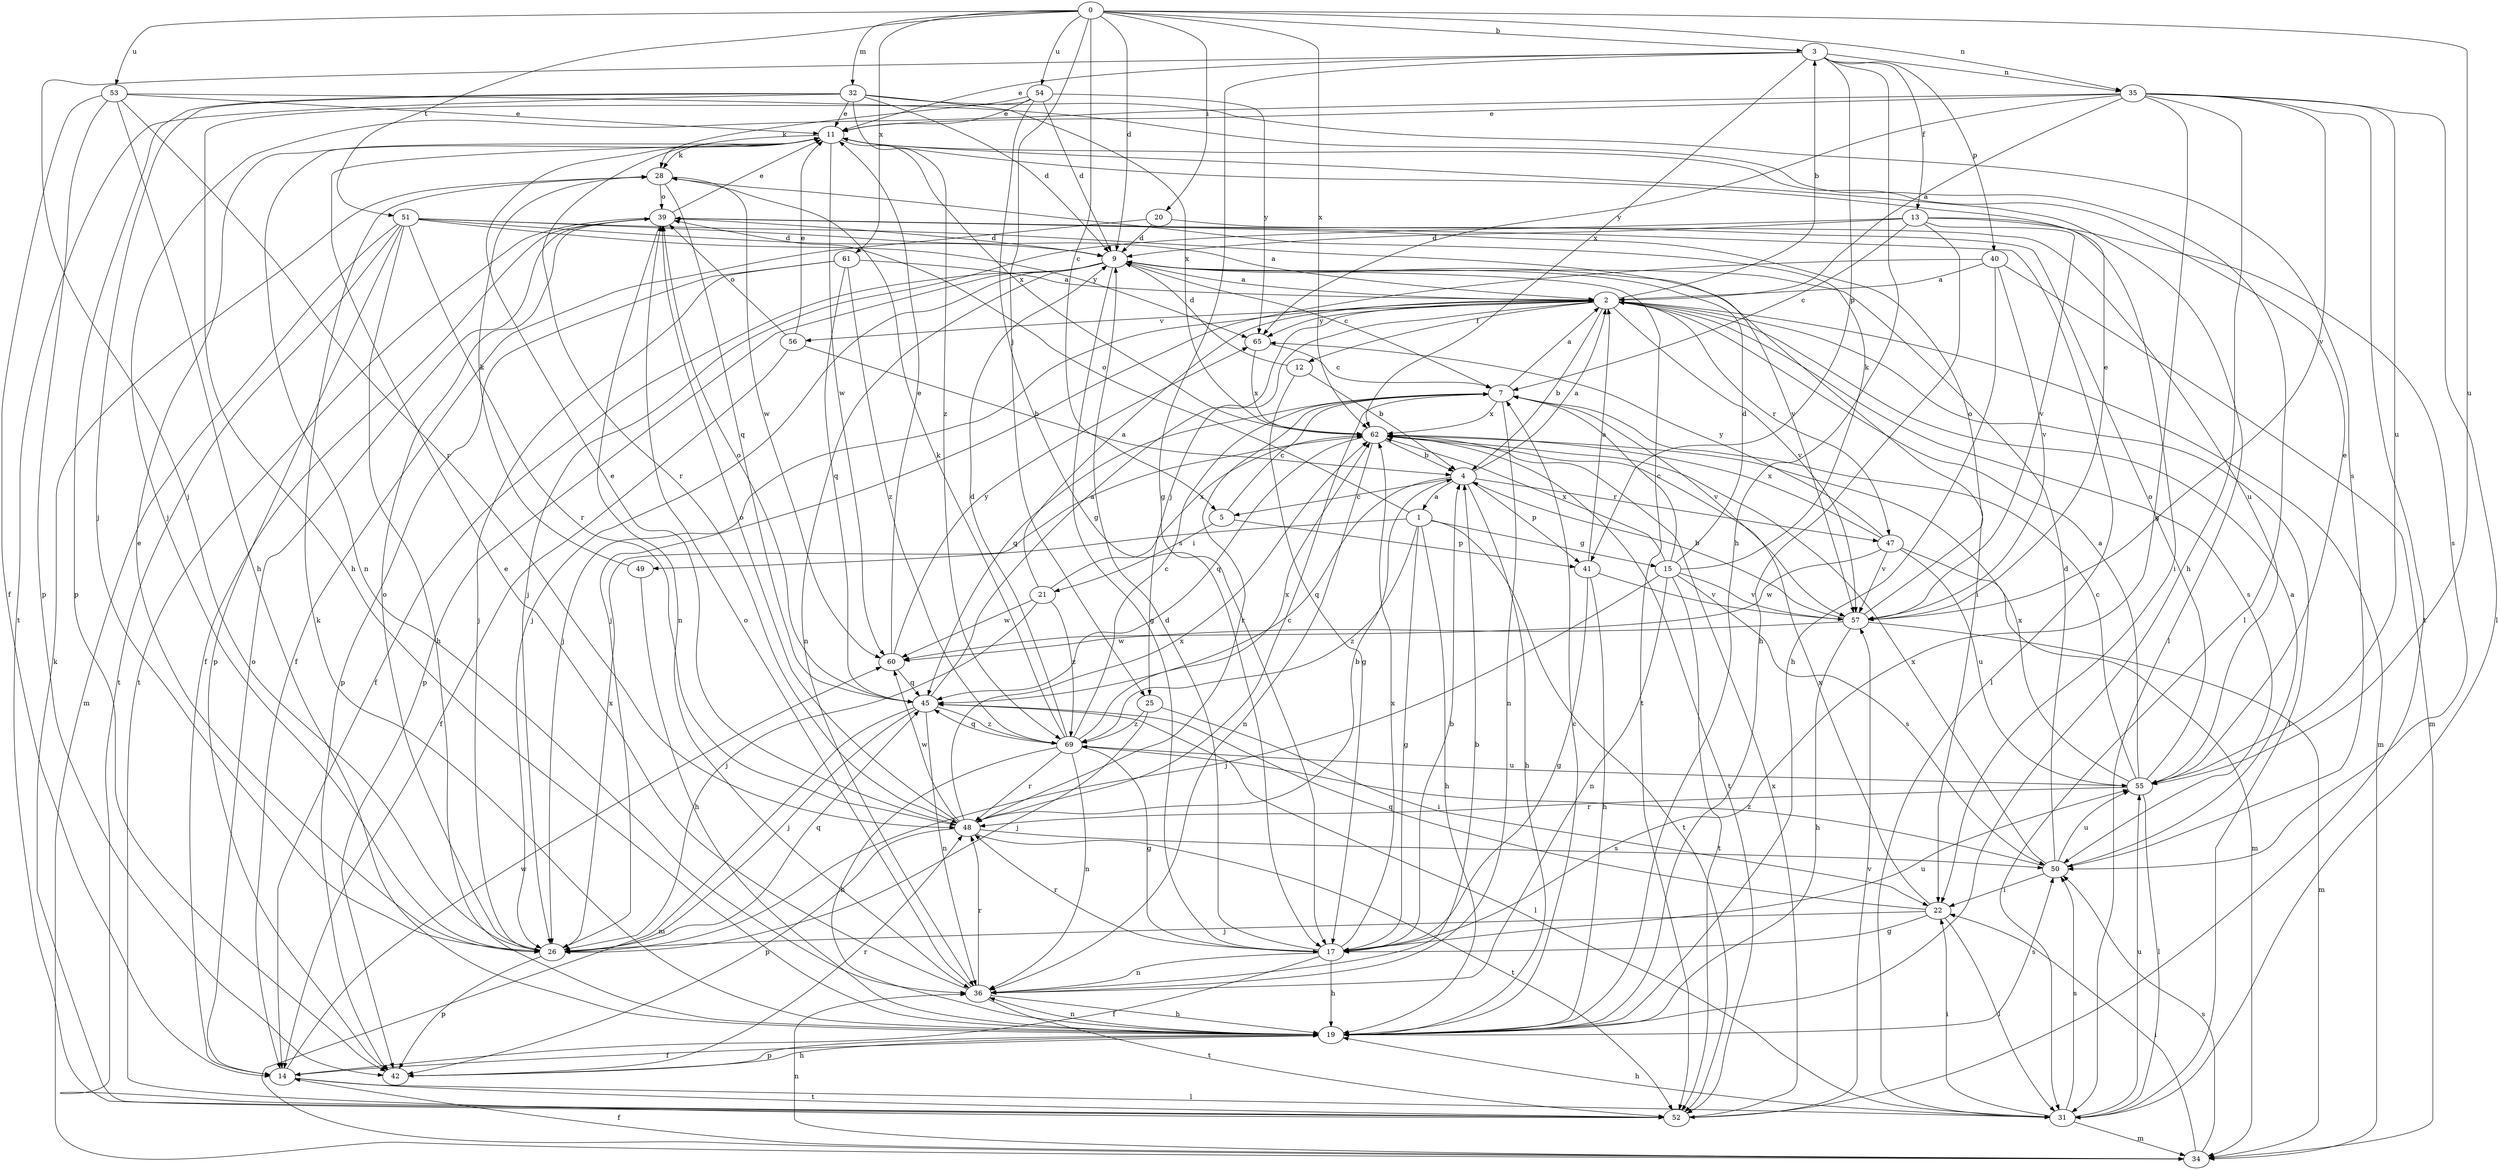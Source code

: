 strict digraph  {
0;
1;
2;
3;
4;
5;
7;
9;
11;
12;
13;
14;
15;
17;
19;
20;
21;
22;
25;
26;
28;
31;
32;
34;
35;
36;
39;
40;
41;
42;
45;
47;
48;
49;
50;
51;
52;
53;
54;
55;
56;
57;
60;
61;
62;
65;
69;
0 -> 3  [label=b];
0 -> 5  [label=c];
0 -> 9  [label=d];
0 -> 20  [label=i];
0 -> 25  [label=j];
0 -> 32  [label=m];
0 -> 35  [label=n];
0 -> 51  [label=t];
0 -> 53  [label=u];
0 -> 54  [label=u];
0 -> 55  [label=u];
0 -> 61  [label=x];
0 -> 62  [label=x];
1 -> 15  [label=g];
1 -> 17  [label=g];
1 -> 19  [label=h];
1 -> 39  [label=o];
1 -> 49  [label=s];
1 -> 52  [label=t];
1 -> 69  [label=z];
2 -> 3  [label=b];
2 -> 4  [label=b];
2 -> 12  [label=f];
2 -> 25  [label=j];
2 -> 26  [label=j];
2 -> 31  [label=l];
2 -> 34  [label=m];
2 -> 47  [label=r];
2 -> 50  [label=s];
2 -> 56  [label=v];
2 -> 57  [label=v];
2 -> 65  [label=y];
3 -> 11  [label=e];
3 -> 13  [label=f];
3 -> 17  [label=g];
3 -> 19  [label=h];
3 -> 26  [label=j];
3 -> 35  [label=n];
3 -> 40  [label=p];
3 -> 41  [label=p];
3 -> 62  [label=x];
4 -> 1  [label=a];
4 -> 2  [label=a];
4 -> 5  [label=c];
4 -> 19  [label=h];
4 -> 41  [label=p];
4 -> 45  [label=q];
4 -> 47  [label=r];
5 -> 7  [label=c];
5 -> 21  [label=i];
5 -> 41  [label=p];
7 -> 2  [label=a];
7 -> 36  [label=n];
7 -> 45  [label=q];
7 -> 48  [label=r];
7 -> 57  [label=v];
7 -> 62  [label=x];
9 -> 2  [label=a];
9 -> 7  [label=c];
9 -> 14  [label=f];
9 -> 17  [label=g];
9 -> 22  [label=i];
9 -> 26  [label=j];
9 -> 36  [label=n];
9 -> 42  [label=p];
9 -> 52  [label=t];
11 -> 28  [label=k];
11 -> 31  [label=l];
11 -> 36  [label=n];
11 -> 48  [label=r];
11 -> 60  [label=w];
11 -> 62  [label=x];
12 -> 4  [label=b];
12 -> 9  [label=d];
12 -> 17  [label=g];
13 -> 7  [label=c];
13 -> 9  [label=d];
13 -> 19  [label=h];
13 -> 22  [label=i];
13 -> 26  [label=j];
13 -> 50  [label=s];
13 -> 57  [label=v];
14 -> 31  [label=l];
14 -> 39  [label=o];
14 -> 52  [label=t];
14 -> 60  [label=w];
15 -> 7  [label=c];
15 -> 9  [label=d];
15 -> 26  [label=j];
15 -> 28  [label=k];
15 -> 36  [label=n];
15 -> 50  [label=s];
15 -> 52  [label=t];
15 -> 57  [label=v];
15 -> 62  [label=x];
17 -> 4  [label=b];
17 -> 9  [label=d];
17 -> 14  [label=f];
17 -> 19  [label=h];
17 -> 36  [label=n];
17 -> 48  [label=r];
17 -> 55  [label=u];
17 -> 62  [label=x];
19 -> 7  [label=c];
19 -> 14  [label=f];
19 -> 28  [label=k];
19 -> 36  [label=n];
19 -> 42  [label=p];
19 -> 50  [label=s];
20 -> 9  [label=d];
20 -> 14  [label=f];
20 -> 55  [label=u];
21 -> 2  [label=a];
21 -> 26  [label=j];
21 -> 60  [label=w];
21 -> 62  [label=x];
21 -> 69  [label=z];
22 -> 17  [label=g];
22 -> 26  [label=j];
22 -> 31  [label=l];
22 -> 45  [label=q];
22 -> 62  [label=x];
25 -> 22  [label=i];
25 -> 26  [label=j];
25 -> 69  [label=z];
26 -> 11  [label=e];
26 -> 39  [label=o];
26 -> 42  [label=p];
26 -> 45  [label=q];
26 -> 62  [label=x];
28 -> 39  [label=o];
28 -> 45  [label=q];
28 -> 60  [label=w];
31 -> 19  [label=h];
31 -> 22  [label=i];
31 -> 34  [label=m];
31 -> 50  [label=s];
31 -> 55  [label=u];
32 -> 9  [label=d];
32 -> 11  [label=e];
32 -> 26  [label=j];
32 -> 42  [label=p];
32 -> 50  [label=s];
32 -> 52  [label=t];
32 -> 62  [label=x];
32 -> 69  [label=z];
34 -> 14  [label=f];
34 -> 22  [label=i];
34 -> 36  [label=n];
34 -> 50  [label=s];
35 -> 2  [label=a];
35 -> 11  [label=e];
35 -> 17  [label=g];
35 -> 19  [label=h];
35 -> 26  [label=j];
35 -> 31  [label=l];
35 -> 52  [label=t];
35 -> 55  [label=u];
35 -> 57  [label=v];
35 -> 65  [label=y];
36 -> 4  [label=b];
36 -> 11  [label=e];
36 -> 19  [label=h];
36 -> 39  [label=o];
36 -> 48  [label=r];
36 -> 52  [label=t];
39 -> 9  [label=d];
39 -> 11  [label=e];
39 -> 14  [label=f];
39 -> 31  [label=l];
39 -> 36  [label=n];
39 -> 52  [label=t];
40 -> 2  [label=a];
40 -> 19  [label=h];
40 -> 26  [label=j];
40 -> 34  [label=m];
40 -> 57  [label=v];
41 -> 2  [label=a];
41 -> 17  [label=g];
41 -> 19  [label=h];
41 -> 57  [label=v];
42 -> 19  [label=h];
42 -> 48  [label=r];
45 -> 2  [label=a];
45 -> 26  [label=j];
45 -> 31  [label=l];
45 -> 34  [label=m];
45 -> 36  [label=n];
45 -> 39  [label=o];
45 -> 69  [label=z];
47 -> 34  [label=m];
47 -> 55  [label=u];
47 -> 57  [label=v];
47 -> 60  [label=w];
47 -> 62  [label=x];
47 -> 65  [label=y];
48 -> 4  [label=b];
48 -> 7  [label=c];
48 -> 11  [label=e];
48 -> 39  [label=o];
48 -> 42  [label=p];
48 -> 50  [label=s];
48 -> 52  [label=t];
48 -> 60  [label=w];
48 -> 62  [label=x];
49 -> 19  [label=h];
49 -> 28  [label=k];
50 -> 2  [label=a];
50 -> 9  [label=d];
50 -> 22  [label=i];
50 -> 55  [label=u];
50 -> 62  [label=x];
50 -> 69  [label=z];
51 -> 2  [label=a];
51 -> 9  [label=d];
51 -> 19  [label=h];
51 -> 34  [label=m];
51 -> 42  [label=p];
51 -> 48  [label=r];
51 -> 52  [label=t];
51 -> 57  [label=v];
51 -> 65  [label=y];
52 -> 28  [label=k];
52 -> 57  [label=v];
52 -> 62  [label=x];
53 -> 11  [label=e];
53 -> 14  [label=f];
53 -> 19  [label=h];
53 -> 31  [label=l];
53 -> 42  [label=p];
53 -> 48  [label=r];
54 -> 9  [label=d];
54 -> 11  [label=e];
54 -> 17  [label=g];
54 -> 19  [label=h];
54 -> 28  [label=k];
54 -> 65  [label=y];
55 -> 2  [label=a];
55 -> 7  [label=c];
55 -> 11  [label=e];
55 -> 31  [label=l];
55 -> 39  [label=o];
55 -> 48  [label=r];
55 -> 62  [label=x];
56 -> 4  [label=b];
56 -> 11  [label=e];
56 -> 14  [label=f];
56 -> 39  [label=o];
57 -> 4  [label=b];
57 -> 11  [label=e];
57 -> 19  [label=h];
57 -> 34  [label=m];
57 -> 39  [label=o];
57 -> 60  [label=w];
60 -> 11  [label=e];
60 -> 45  [label=q];
60 -> 65  [label=y];
61 -> 2  [label=a];
61 -> 26  [label=j];
61 -> 42  [label=p];
61 -> 45  [label=q];
61 -> 69  [label=z];
62 -> 4  [label=b];
62 -> 36  [label=n];
62 -> 45  [label=q];
62 -> 52  [label=t];
65 -> 7  [label=c];
65 -> 62  [label=x];
69 -> 7  [label=c];
69 -> 9  [label=d];
69 -> 17  [label=g];
69 -> 19  [label=h];
69 -> 28  [label=k];
69 -> 36  [label=n];
69 -> 45  [label=q];
69 -> 48  [label=r];
69 -> 55  [label=u];
69 -> 62  [label=x];
}
